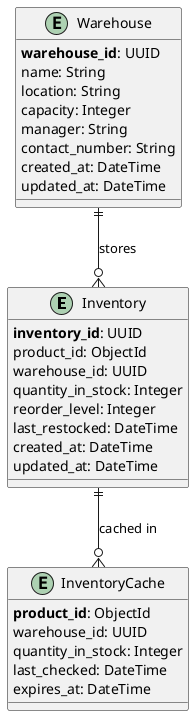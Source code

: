 @startuml
!define primary_key(x) <b>x</b>
!define foreign_key(x) <u>x</u>

' Product Inventory Service for E-commerce Application with Redis Caching
' Product data is stored in MongoDB

entity Inventory {
    primary_key(inventory_id): UUID
    product_id: ObjectId
    warehouse_id: UUID
    quantity_in_stock: Integer
    reorder_level: Integer
    last_restocked: DateTime
    created_at: DateTime
    updated_at: DateTime
}

entity Warehouse {
    primary_key(warehouse_id): UUID
    name: String
    location: String
    capacity: Integer
    manager: String
    contact_number: String
    created_at: DateTime
    updated_at: DateTime
}

entity InventoryCache {
    primary_key(product_id): ObjectId
    warehouse_id: UUID
    quantity_in_stock: Integer
    last_checked: DateTime
    expires_at: DateTime
}

' Relationships
Warehouse ||--o{ Inventory : "stores"
Inventory ||--o{ InventoryCache : "cached in"
@enduml
